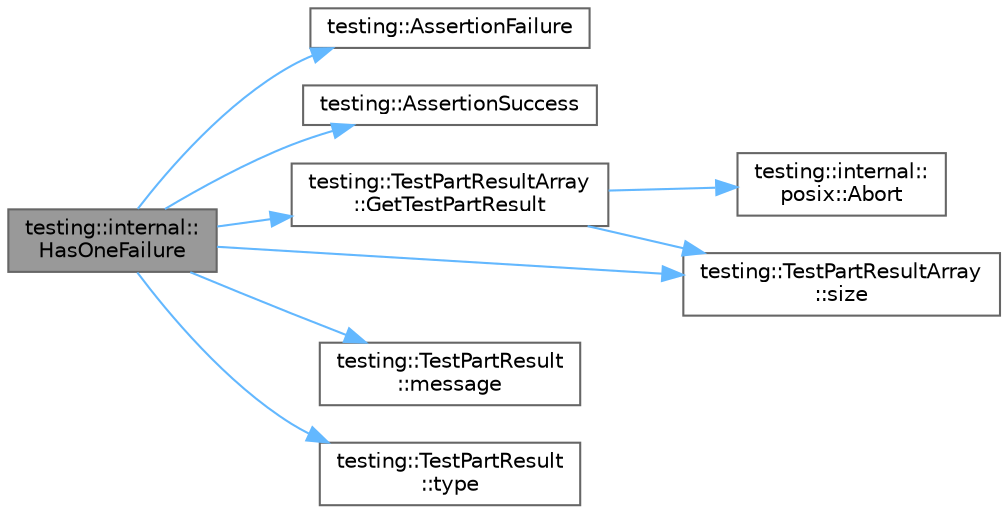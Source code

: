 digraph "testing::internal::HasOneFailure"
{
 // LATEX_PDF_SIZE
  bgcolor="transparent";
  edge [fontname=Helvetica,fontsize=10,labelfontname=Helvetica,labelfontsize=10];
  node [fontname=Helvetica,fontsize=10,shape=box,height=0.2,width=0.4];
  rankdir="LR";
  Node1 [id="Node000001",label="testing::internal::\lHasOneFailure",height=0.2,width=0.4,color="gray40", fillcolor="grey60", style="filled", fontcolor="black",tooltip=" "];
  Node1 -> Node2 [id="edge1_Node000001_Node000002",color="steelblue1",style="solid",tooltip=" "];
  Node2 [id="Node000002",label="testing::AssertionFailure",height=0.2,width=0.4,color="grey40", fillcolor="white", style="filled",URL="$namespacetesting.html#a75cb789614cb1c28c34627a4a3c053df",tooltip=" "];
  Node1 -> Node3 [id="edge2_Node000001_Node000003",color="steelblue1",style="solid",tooltip=" "];
  Node3 [id="Node000003",label="testing::AssertionSuccess",height=0.2,width=0.4,color="grey40", fillcolor="white", style="filled",URL="$namespacetesting.html#ac1d0baedb17286c5c6c87bd1a45da8ac",tooltip=" "];
  Node1 -> Node4 [id="edge3_Node000001_Node000004",color="steelblue1",style="solid",tooltip=" "];
  Node4 [id="Node000004",label="testing::TestPartResultArray\l::GetTestPartResult",height=0.2,width=0.4,color="grey40", fillcolor="white", style="filled",URL="$classtesting_1_1_test_part_result_array.html#aa44d02a01c87f47393b07951bab6e025",tooltip=" "];
  Node4 -> Node5 [id="edge4_Node000004_Node000005",color="steelblue1",style="solid",tooltip=" "];
  Node5 [id="Node000005",label="testing::internal::\lposix::Abort",height=0.2,width=0.4,color="grey40", fillcolor="white", style="filled",URL="$namespacetesting_1_1internal_1_1posix.html#a69b8278c59359dd6a6f941b4643db9fb",tooltip=" "];
  Node4 -> Node6 [id="edge5_Node000004_Node000006",color="steelblue1",style="solid",tooltip=" "];
  Node6 [id="Node000006",label="testing::TestPartResultArray\l::size",height=0.2,width=0.4,color="grey40", fillcolor="white", style="filled",URL="$classtesting_1_1_test_part_result_array.html#a31555f11ba42b81ddad0a26a87710d0a",tooltip=" "];
  Node1 -> Node7 [id="edge6_Node000001_Node000007",color="steelblue1",style="solid",tooltip=" "];
  Node7 [id="Node000007",label="testing::TestPartResult\l::message",height=0.2,width=0.4,color="grey40", fillcolor="white", style="filled",URL="$classtesting_1_1_test_part_result.html#a1c522b89938fd685797adcafa357b771",tooltip=" "];
  Node1 -> Node6 [id="edge7_Node000001_Node000006",color="steelblue1",style="solid",tooltip=" "];
  Node1 -> Node8 [id="edge8_Node000001_Node000008",color="steelblue1",style="solid",tooltip=" "];
  Node8 [id="Node000008",label="testing::TestPartResult\l::type",height=0.2,width=0.4,color="grey40", fillcolor="white", style="filled",URL="$classtesting_1_1_test_part_result.html#aab92b225e8a472e78bd3889ca6df0d2a",tooltip=" "];
}
